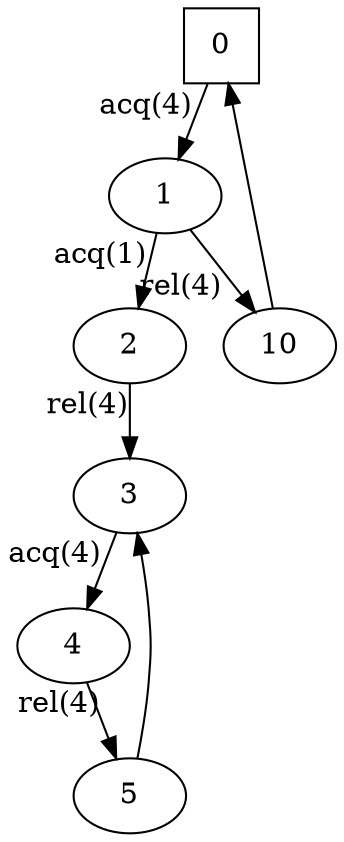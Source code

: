 digraph auto_1{
0[shape=square];
1;
2;
3;
4;
5;
10;
1 -> 2[xlabel="acq(1)"];
1 -> 10[xlabel="rel(4)"];
2 -> 3[xlabel="rel(4)"];
10 -> 0;
0 -> 1[xlabel="acq(4)"];
5 -> 3;
3 -> 4[xlabel="acq(4)"];
4 -> 5[xlabel="rel(4)"];
}
